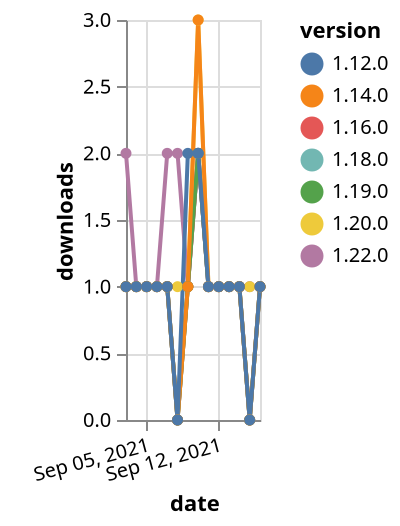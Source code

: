 {"$schema": "https://vega.github.io/schema/vega-lite/v5.json", "description": "A simple bar chart with embedded data.", "data": {"values": [{"date": "2021-09-03", "total": 146, "delta": 1, "version": "1.18.0"}, {"date": "2021-09-04", "total": 147, "delta": 1, "version": "1.18.0"}, {"date": "2021-09-05", "total": 148, "delta": 1, "version": "1.18.0"}, {"date": "2021-09-06", "total": 149, "delta": 1, "version": "1.18.0"}, {"date": "2021-09-07", "total": 150, "delta": 1, "version": "1.18.0"}, {"date": "2021-09-08", "total": 150, "delta": 0, "version": "1.18.0"}, {"date": "2021-09-09", "total": 151, "delta": 1, "version": "1.18.0"}, {"date": "2021-09-10", "total": 153, "delta": 2, "version": "1.18.0"}, {"date": "2021-09-11", "total": 154, "delta": 1, "version": "1.18.0"}, {"date": "2021-09-12", "total": 155, "delta": 1, "version": "1.18.0"}, {"date": "2021-09-13", "total": 156, "delta": 1, "version": "1.18.0"}, {"date": "2021-09-14", "total": 157, "delta": 1, "version": "1.18.0"}, {"date": "2021-09-15", "total": 157, "delta": 0, "version": "1.18.0"}, {"date": "2021-09-16", "total": 158, "delta": 1, "version": "1.18.0"}, {"date": "2021-09-03", "total": 116, "delta": 2, "version": "1.22.0"}, {"date": "2021-09-04", "total": 117, "delta": 1, "version": "1.22.0"}, {"date": "2021-09-05", "total": 118, "delta": 1, "version": "1.22.0"}, {"date": "2021-09-06", "total": 119, "delta": 1, "version": "1.22.0"}, {"date": "2021-09-07", "total": 121, "delta": 2, "version": "1.22.0"}, {"date": "2021-09-08", "total": 123, "delta": 2, "version": "1.22.0"}, {"date": "2021-09-09", "total": 124, "delta": 1, "version": "1.22.0"}, {"date": "2021-09-10", "total": 126, "delta": 2, "version": "1.22.0"}, {"date": "2021-09-11", "total": 127, "delta": 1, "version": "1.22.0"}, {"date": "2021-09-12", "total": 128, "delta": 1, "version": "1.22.0"}, {"date": "2021-09-13", "total": 129, "delta": 1, "version": "1.22.0"}, {"date": "2021-09-14", "total": 130, "delta": 1, "version": "1.22.0"}, {"date": "2021-09-15", "total": 131, "delta": 1, "version": "1.22.0"}, {"date": "2021-09-16", "total": 132, "delta": 1, "version": "1.22.0"}, {"date": "2021-09-03", "total": 165, "delta": 1, "version": "1.20.0"}, {"date": "2021-09-04", "total": 166, "delta": 1, "version": "1.20.0"}, {"date": "2021-09-05", "total": 167, "delta": 1, "version": "1.20.0"}, {"date": "2021-09-06", "total": 168, "delta": 1, "version": "1.20.0"}, {"date": "2021-09-07", "total": 169, "delta": 1, "version": "1.20.0"}, {"date": "2021-09-08", "total": 170, "delta": 1, "version": "1.20.0"}, {"date": "2021-09-09", "total": 171, "delta": 1, "version": "1.20.0"}, {"date": "2021-09-10", "total": 174, "delta": 3, "version": "1.20.0"}, {"date": "2021-09-11", "total": 175, "delta": 1, "version": "1.20.0"}, {"date": "2021-09-12", "total": 176, "delta": 1, "version": "1.20.0"}, {"date": "2021-09-13", "total": 177, "delta": 1, "version": "1.20.0"}, {"date": "2021-09-14", "total": 178, "delta": 1, "version": "1.20.0"}, {"date": "2021-09-15", "total": 179, "delta": 1, "version": "1.20.0"}, {"date": "2021-09-16", "total": 180, "delta": 1, "version": "1.20.0"}, {"date": "2021-09-03", "total": 168, "delta": 1, "version": "1.16.0"}, {"date": "2021-09-04", "total": 169, "delta": 1, "version": "1.16.0"}, {"date": "2021-09-05", "total": 170, "delta": 1, "version": "1.16.0"}, {"date": "2021-09-06", "total": 171, "delta": 1, "version": "1.16.0"}, {"date": "2021-09-07", "total": 172, "delta": 1, "version": "1.16.0"}, {"date": "2021-09-08", "total": 172, "delta": 0, "version": "1.16.0"}, {"date": "2021-09-09", "total": 173, "delta": 1, "version": "1.16.0"}, {"date": "2021-09-10", "total": 175, "delta": 2, "version": "1.16.0"}, {"date": "2021-09-11", "total": 176, "delta": 1, "version": "1.16.0"}, {"date": "2021-09-12", "total": 177, "delta": 1, "version": "1.16.0"}, {"date": "2021-09-13", "total": 178, "delta": 1, "version": "1.16.0"}, {"date": "2021-09-14", "total": 179, "delta": 1, "version": "1.16.0"}, {"date": "2021-09-15", "total": 179, "delta": 0, "version": "1.16.0"}, {"date": "2021-09-16", "total": 180, "delta": 1, "version": "1.16.0"}, {"date": "2021-09-03", "total": 146, "delta": 1, "version": "1.19.0"}, {"date": "2021-09-04", "total": 147, "delta": 1, "version": "1.19.0"}, {"date": "2021-09-05", "total": 148, "delta": 1, "version": "1.19.0"}, {"date": "2021-09-06", "total": 149, "delta": 1, "version": "1.19.0"}, {"date": "2021-09-07", "total": 150, "delta": 1, "version": "1.19.0"}, {"date": "2021-09-08", "total": 150, "delta": 0, "version": "1.19.0"}, {"date": "2021-09-09", "total": 151, "delta": 1, "version": "1.19.0"}, {"date": "2021-09-10", "total": 153, "delta": 2, "version": "1.19.0"}, {"date": "2021-09-11", "total": 154, "delta": 1, "version": "1.19.0"}, {"date": "2021-09-12", "total": 155, "delta": 1, "version": "1.19.0"}, {"date": "2021-09-13", "total": 156, "delta": 1, "version": "1.19.0"}, {"date": "2021-09-14", "total": 157, "delta": 1, "version": "1.19.0"}, {"date": "2021-09-15", "total": 157, "delta": 0, "version": "1.19.0"}, {"date": "2021-09-16", "total": 158, "delta": 1, "version": "1.19.0"}, {"date": "2021-09-03", "total": 285, "delta": 1, "version": "1.14.0"}, {"date": "2021-09-04", "total": 286, "delta": 1, "version": "1.14.0"}, {"date": "2021-09-05", "total": 287, "delta": 1, "version": "1.14.0"}, {"date": "2021-09-06", "total": 288, "delta": 1, "version": "1.14.0"}, {"date": "2021-09-07", "total": 289, "delta": 1, "version": "1.14.0"}, {"date": "2021-09-08", "total": 289, "delta": 0, "version": "1.14.0"}, {"date": "2021-09-09", "total": 290, "delta": 1, "version": "1.14.0"}, {"date": "2021-09-10", "total": 293, "delta": 3, "version": "1.14.0"}, {"date": "2021-09-11", "total": 294, "delta": 1, "version": "1.14.0"}, {"date": "2021-09-12", "total": 295, "delta": 1, "version": "1.14.0"}, {"date": "2021-09-13", "total": 296, "delta": 1, "version": "1.14.0"}, {"date": "2021-09-14", "total": 297, "delta": 1, "version": "1.14.0"}, {"date": "2021-09-15", "total": 297, "delta": 0, "version": "1.14.0"}, {"date": "2021-09-16", "total": 298, "delta": 1, "version": "1.14.0"}, {"date": "2021-09-03", "total": 220, "delta": 1, "version": "1.12.0"}, {"date": "2021-09-04", "total": 221, "delta": 1, "version": "1.12.0"}, {"date": "2021-09-05", "total": 222, "delta": 1, "version": "1.12.0"}, {"date": "2021-09-06", "total": 223, "delta": 1, "version": "1.12.0"}, {"date": "2021-09-07", "total": 224, "delta": 1, "version": "1.12.0"}, {"date": "2021-09-08", "total": 224, "delta": 0, "version": "1.12.0"}, {"date": "2021-09-09", "total": 226, "delta": 2, "version": "1.12.0"}, {"date": "2021-09-10", "total": 228, "delta": 2, "version": "1.12.0"}, {"date": "2021-09-11", "total": 229, "delta": 1, "version": "1.12.0"}, {"date": "2021-09-12", "total": 230, "delta": 1, "version": "1.12.0"}, {"date": "2021-09-13", "total": 231, "delta": 1, "version": "1.12.0"}, {"date": "2021-09-14", "total": 232, "delta": 1, "version": "1.12.0"}, {"date": "2021-09-15", "total": 232, "delta": 0, "version": "1.12.0"}, {"date": "2021-09-16", "total": 233, "delta": 1, "version": "1.12.0"}]}, "width": "container", "mark": {"type": "line", "point": {"filled": true}}, "encoding": {"x": {"field": "date", "type": "temporal", "timeUnit": "yearmonthdate", "title": "date", "axis": {"labelAngle": -15}}, "y": {"field": "delta", "type": "quantitative", "title": "downloads"}, "color": {"field": "version", "type": "nominal"}, "tooltip": {"field": "delta"}}}